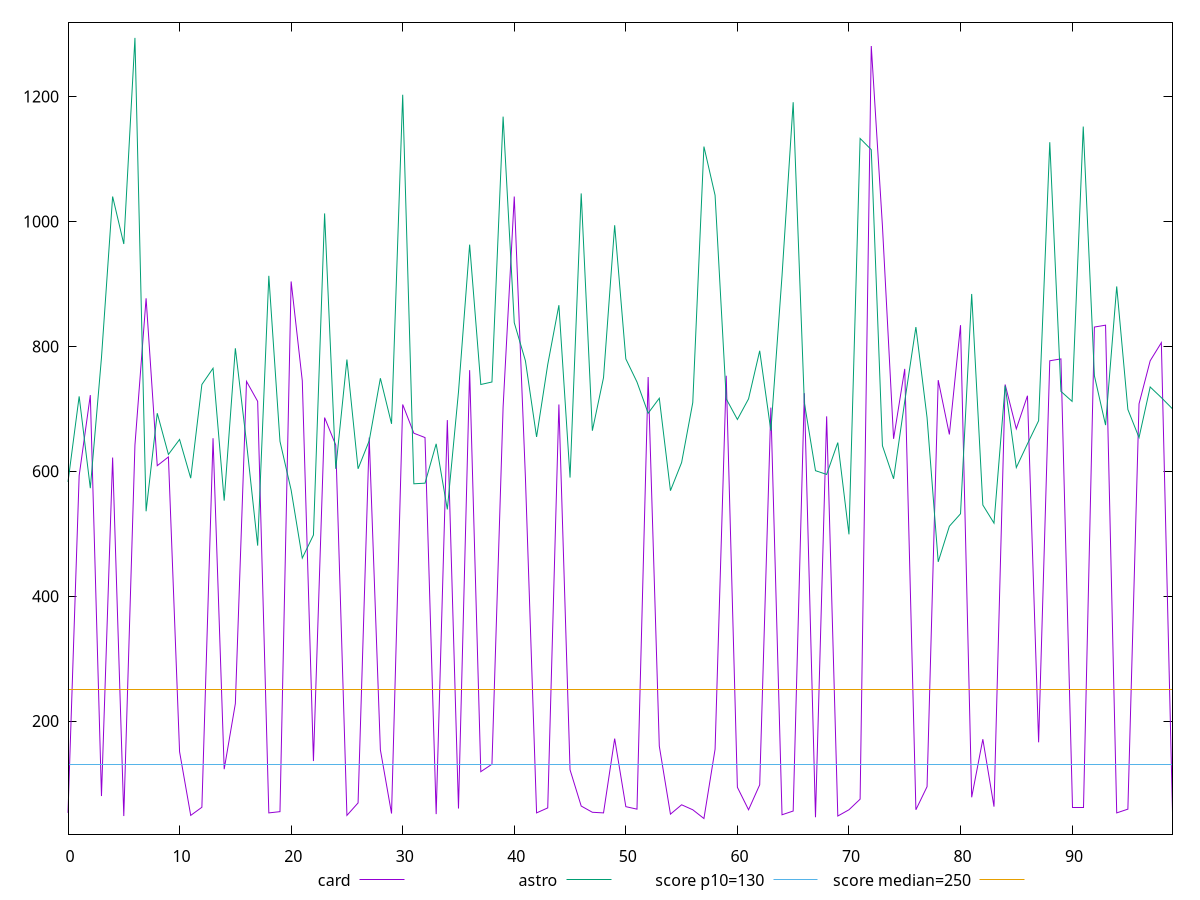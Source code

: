 reset

$card <<EOF
0 53
1 593
2 722
3 80
4 622
5 48
6 642
7 877
8 609
9 623
10 151
11 49
12 62
13 653
14 123
15 228
16 744
17 712
18 53
19 55
20 904
21 745
22 136
23 686
24 641.9999999999991
25 49
26 69
27 653.9999999999982
28 154
29 52
30 707
31 661
32 654
33 51
34 682
35 60
36 762
37 119
38 131
39 703
40 1040
41 590
42 53
43 61
44 707
45 122
46 64
47 54
48 53
49 172
50 63
51 59
52 751
53 159.99999999999977
54 51
55 66
56 58
57 44
58 155
59 753
60 94
61 58
62 98
63 702
64 50
65 56
66 725
67 46
68 688
69 48
70 58
71 75
72 1281
73 993
74 652
75 764
76 58
77 95
78 746
79 659
80 834
81 78
82 171
83 63
84 739
85 668
86 721
87 166
88 777
89 780
90 62
91 62
92 830.9999999999982
93 834
94 53
95 59
96 708
97 777
98 806
99 54
EOF

$astro <<EOF
0 583
1 720
2 573
3 781.9999999999991
4 1040
5 964
6 1293.999999999999
7 536
8 693
9 627
10 651
11 589
12 739
13 765
14 553.0000000000009
15 797
16 646
17 481
18 913
19 648
20 569.9999999999991
21 461
22 498
23 1013
24 604
25 779
26 604
27 648.9999999999991
28 749.0000000000009
29 676
30 1203
31 580
32 581
33 644
34 538.9999999999991
35 727
36 963
37 739
38 743
39 1168
40 838
41 777
42 655
43 771
44 866
45 590
46 1045
47 665
48 749.9999999999991
49 994
50 780
51 743
52 693
53 717
54 569
55 614
56 710
57 1120
58 1042
59 716
60 683
61 716
62 793
63 665
64 913
65 1191
66 710
67 601
68 595
69 646
70 499
71 1132.999999999999
72 1115
73 641
74 587.9999999999991
75 712
76 831
77 686
78 455
79 512
80 532
81 883.9999999999991
82 546
83 517
84 737
85 606
86 644
87 681
88 1127
89 728
90 712
91 1152.0000000000018
92 753
93 674
94 896
95 699
96 654
97 735
98 718.0000000000009
99 700.0000000000009
EOF

set key outside below
set xrange [0:99]
set yrange [19.000000000000018:1318.999999999999]
set trange [19.000000000000018:1318.999999999999]
set terminal svg size 640, 520 enhanced background rgb 'white'
set output "reports/report_00028_2021-02-24T12-49-42.674Z/max-potential-fid/comparison/line/2_vs_3.svg"

plot $card title "card" with line, \
     $astro title "astro" with line, \
     130 title "score p10=130", \
     250 title "score median=250"

reset
